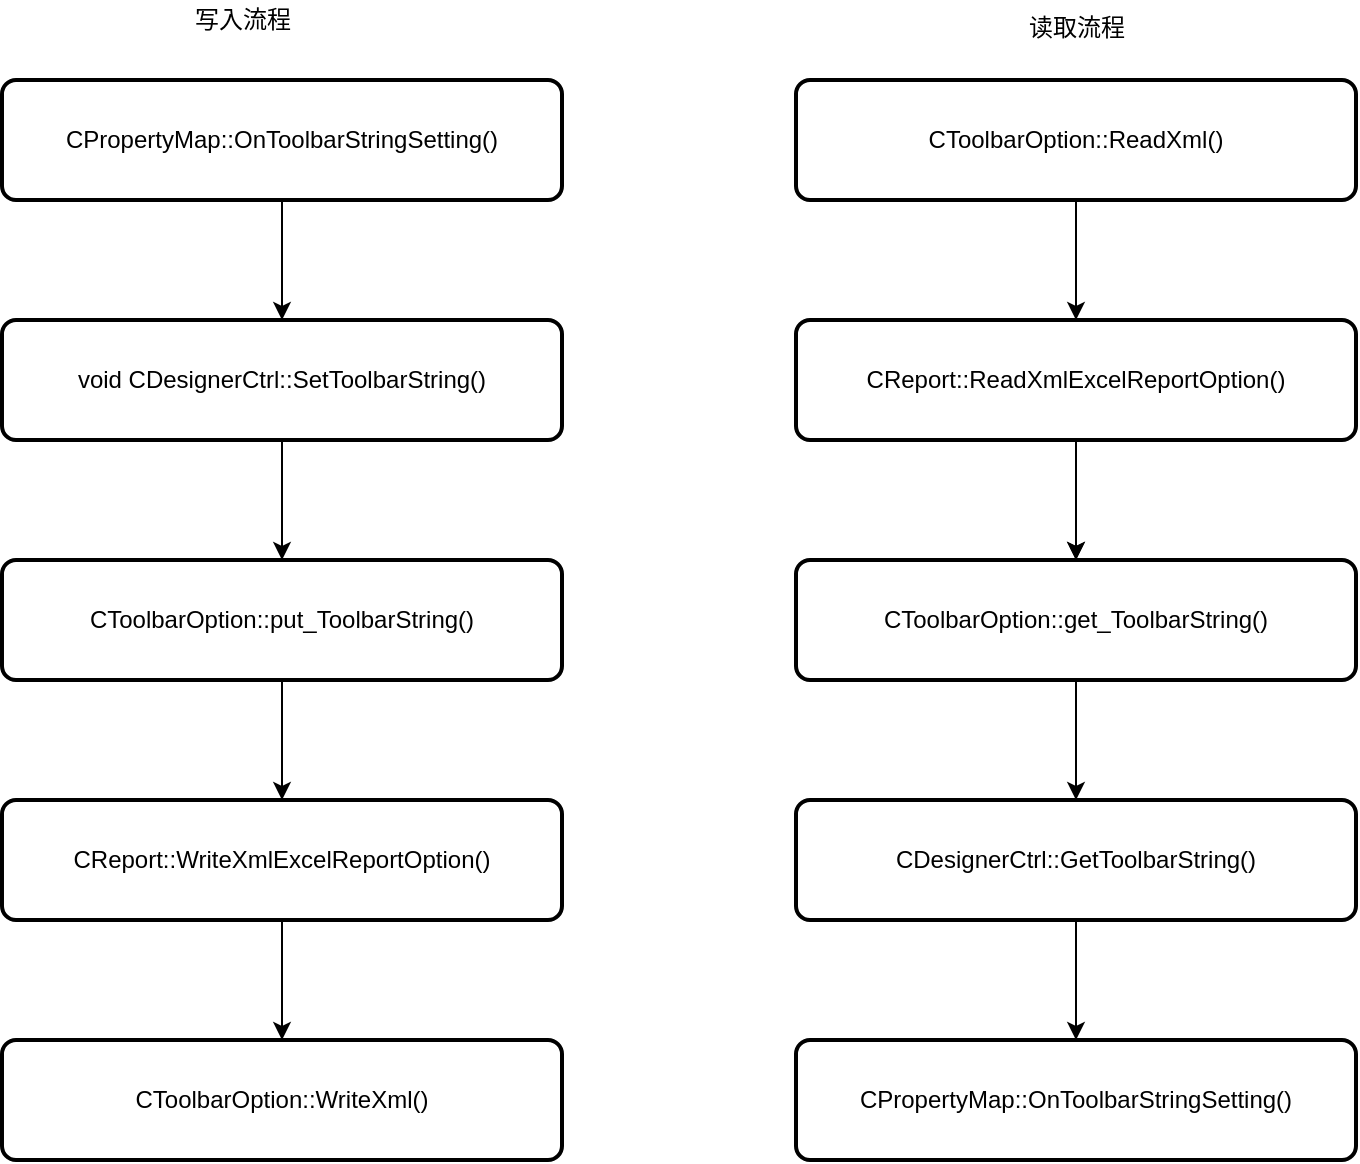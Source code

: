 <mxfile version="13.1.3" type="github">
  <diagram id="1GL4U_6VFcoJwmi3sARw" name="第 1 页">
    <mxGraphModel dx="1230" dy="876" grid="1" gridSize="10" guides="1" tooltips="1" connect="1" arrows="1" fold="1" page="1" pageScale="1" pageWidth="827" pageHeight="1169" math="0" shadow="0">
      <root>
        <mxCell id="0" />
        <mxCell id="1" parent="0" />
        <mxCell id="bw1jB-szEbnQhYUeWQTg-3" value="" style="edgeStyle=orthogonalEdgeStyle;rounded=0;orthogonalLoop=1;jettySize=auto;html=1;" parent="1" source="bw1jB-szEbnQhYUeWQTg-1" target="bw1jB-szEbnQhYUeWQTg-2" edge="1">
          <mxGeometry relative="1" as="geometry" />
        </mxCell>
        <mxCell id="bw1jB-szEbnQhYUeWQTg-1" value="CPropertyMap::OnToolbarStringSetting()" style="rounded=1;whiteSpace=wrap;html=1;absoluteArcSize=1;arcSize=14;strokeWidth=2;" parent="1" vertex="1">
          <mxGeometry x="40" y="120" width="280" height="60" as="geometry" />
        </mxCell>
        <mxCell id="bw1jB-szEbnQhYUeWQTg-5" value="" style="edgeStyle=orthogonalEdgeStyle;rounded=0;orthogonalLoop=1;jettySize=auto;html=1;" parent="1" source="bw1jB-szEbnQhYUeWQTg-2" target="bw1jB-szEbnQhYUeWQTg-4" edge="1">
          <mxGeometry relative="1" as="geometry" />
        </mxCell>
        <mxCell id="bw1jB-szEbnQhYUeWQTg-2" value="void CDesignerCtrl::SetToolbarString()" style="rounded=1;whiteSpace=wrap;html=1;absoluteArcSize=1;arcSize=14;strokeWidth=2;" parent="1" vertex="1">
          <mxGeometry x="40" y="240" width="280" height="60" as="geometry" />
        </mxCell>
        <mxCell id="bw1jB-szEbnQhYUeWQTg-7" value="" style="edgeStyle=orthogonalEdgeStyle;rounded=0;orthogonalLoop=1;jettySize=auto;html=1;" parent="1" source="bw1jB-szEbnQhYUeWQTg-4" target="bw1jB-szEbnQhYUeWQTg-6" edge="1">
          <mxGeometry relative="1" as="geometry" />
        </mxCell>
        <mxCell id="bw1jB-szEbnQhYUeWQTg-4" value="CToolbarOption::put_ToolbarString()" style="rounded=1;whiteSpace=wrap;html=1;absoluteArcSize=1;arcSize=14;strokeWidth=2;" parent="1" vertex="1">
          <mxGeometry x="40" y="360" width="280" height="60" as="geometry" />
        </mxCell>
        <mxCell id="EJiVdf5w4102QHWNb290-2" value="" style="edgeStyle=orthogonalEdgeStyle;rounded=0;orthogonalLoop=1;jettySize=auto;html=1;" edge="1" parent="1" source="bw1jB-szEbnQhYUeWQTg-6" target="EJiVdf5w4102QHWNb290-1">
          <mxGeometry relative="1" as="geometry" />
        </mxCell>
        <mxCell id="bw1jB-szEbnQhYUeWQTg-6" value="CReport::WriteXmlExcelReportOption()" style="rounded=1;whiteSpace=wrap;html=1;absoluteArcSize=1;arcSize=14;strokeWidth=2;" parent="1" vertex="1">
          <mxGeometry x="40" y="480" width="280" height="60" as="geometry" />
        </mxCell>
        <mxCell id="EJiVdf5w4102QHWNb290-1" value="CToolbarOption::WriteXml()" style="rounded=1;whiteSpace=wrap;html=1;absoluteArcSize=1;arcSize=14;strokeWidth=2;" vertex="1" parent="1">
          <mxGeometry x="40" y="600" width="280" height="60" as="geometry" />
        </mxCell>
        <mxCell id="bw1jB-szEbnQhYUeWQTg-10" value="" style="edgeStyle=orthogonalEdgeStyle;rounded=0;orthogonalLoop=1;jettySize=auto;html=1;" parent="1" source="bw1jB-szEbnQhYUeWQTg-8" target="bw1jB-szEbnQhYUeWQTg-9" edge="1">
          <mxGeometry relative="1" as="geometry" />
        </mxCell>
        <mxCell id="EJiVdf5w4102QHWNb290-3" value="" style="edgeStyle=orthogonalEdgeStyle;rounded=0;orthogonalLoop=1;jettySize=auto;html=1;" edge="1" parent="1" source="bw1jB-szEbnQhYUeWQTg-8" target="bw1jB-szEbnQhYUeWQTg-9">
          <mxGeometry relative="1" as="geometry" />
        </mxCell>
        <mxCell id="bw1jB-szEbnQhYUeWQTg-8" value="CReport::ReadXmlExcelReportOption()" style="rounded=1;whiteSpace=wrap;html=1;absoluteArcSize=1;arcSize=14;strokeWidth=2;" parent="1" vertex="1">
          <mxGeometry x="437" y="240" width="280" height="60" as="geometry" />
        </mxCell>
        <mxCell id="bw1jB-szEbnQhYUeWQTg-12" value="" style="edgeStyle=orthogonalEdgeStyle;rounded=0;orthogonalLoop=1;jettySize=auto;html=1;" parent="1" source="bw1jB-szEbnQhYUeWQTg-9" target="bw1jB-szEbnQhYUeWQTg-11" edge="1">
          <mxGeometry relative="1" as="geometry" />
        </mxCell>
        <mxCell id="bw1jB-szEbnQhYUeWQTg-9" value="CToolbarOption::get_ToolbarString()" style="rounded=1;whiteSpace=wrap;html=1;absoluteArcSize=1;arcSize=14;strokeWidth=2;" parent="1" vertex="1">
          <mxGeometry x="437" y="360" width="280" height="60" as="geometry" />
        </mxCell>
        <mxCell id="bw1jB-szEbnQhYUeWQTg-14" value="" style="edgeStyle=orthogonalEdgeStyle;rounded=0;orthogonalLoop=1;jettySize=auto;html=1;" parent="1" source="bw1jB-szEbnQhYUeWQTg-11" target="bw1jB-szEbnQhYUeWQTg-13" edge="1">
          <mxGeometry relative="1" as="geometry" />
        </mxCell>
        <mxCell id="bw1jB-szEbnQhYUeWQTg-11" value="CDesignerCtrl::GetToolbarString()" style="rounded=1;whiteSpace=wrap;html=1;absoluteArcSize=1;arcSize=14;strokeWidth=2;" parent="1" vertex="1">
          <mxGeometry x="437" y="480" width="280" height="60" as="geometry" />
        </mxCell>
        <mxCell id="bw1jB-szEbnQhYUeWQTg-13" value="CPropertyMap::OnToolbarStringSetting()" style="rounded=1;whiteSpace=wrap;html=1;absoluteArcSize=1;arcSize=14;strokeWidth=2;" parent="1" vertex="1">
          <mxGeometry x="437" y="600" width="280" height="60" as="geometry" />
        </mxCell>
        <mxCell id="EJiVdf5w4102QHWNb290-6" style="edgeStyle=orthogonalEdgeStyle;rounded=0;orthogonalLoop=1;jettySize=auto;html=1;" edge="1" parent="1" source="EJiVdf5w4102QHWNb290-4" target="bw1jB-szEbnQhYUeWQTg-8">
          <mxGeometry relative="1" as="geometry" />
        </mxCell>
        <mxCell id="EJiVdf5w4102QHWNb290-4" value="CToolbarOption::ReadXml()" style="rounded=1;whiteSpace=wrap;html=1;absoluteArcSize=1;arcSize=14;strokeWidth=2;" vertex="1" parent="1">
          <mxGeometry x="437" y="120" width="280" height="60" as="geometry" />
        </mxCell>
        <mxCell id="bw1jB-szEbnQhYUeWQTg-15" value="写入流程" style="text;html=1;align=center;verticalAlign=middle;resizable=0;points=[];autosize=1;" parent="1" vertex="1">
          <mxGeometry x="130" y="80" width="60" height="20" as="geometry" />
        </mxCell>
        <mxCell id="bw1jB-szEbnQhYUeWQTg-16" value="读取流程" style="text;html=1;align=center;verticalAlign=middle;resizable=0;points=[];autosize=1;" parent="1" vertex="1">
          <mxGeometry x="547" y="84" width="60" height="20" as="geometry" />
        </mxCell>
      </root>
    </mxGraphModel>
  </diagram>
</mxfile>
